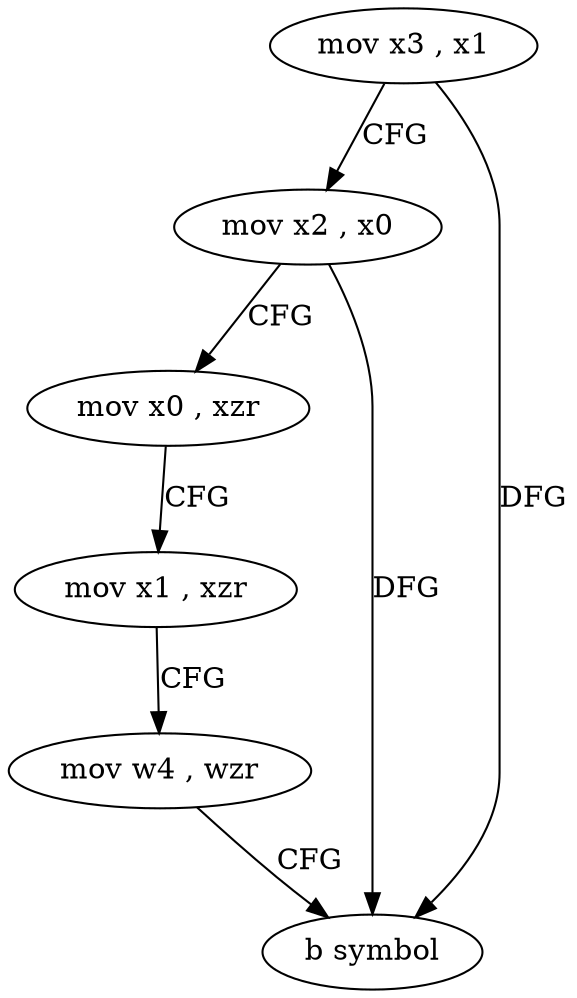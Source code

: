 digraph "func" {
"4228404" [label = "mov x3 , x1" ]
"4228408" [label = "mov x2 , x0" ]
"4228412" [label = "mov x0 , xzr" ]
"4228416" [label = "mov x1 , xzr" ]
"4228420" [label = "mov w4 , wzr" ]
"4228424" [label = "b symbol" ]
"4228404" -> "4228408" [ label = "CFG" ]
"4228404" -> "4228424" [ label = "DFG" ]
"4228408" -> "4228412" [ label = "CFG" ]
"4228408" -> "4228424" [ label = "DFG" ]
"4228412" -> "4228416" [ label = "CFG" ]
"4228416" -> "4228420" [ label = "CFG" ]
"4228420" -> "4228424" [ label = "CFG" ]
}
